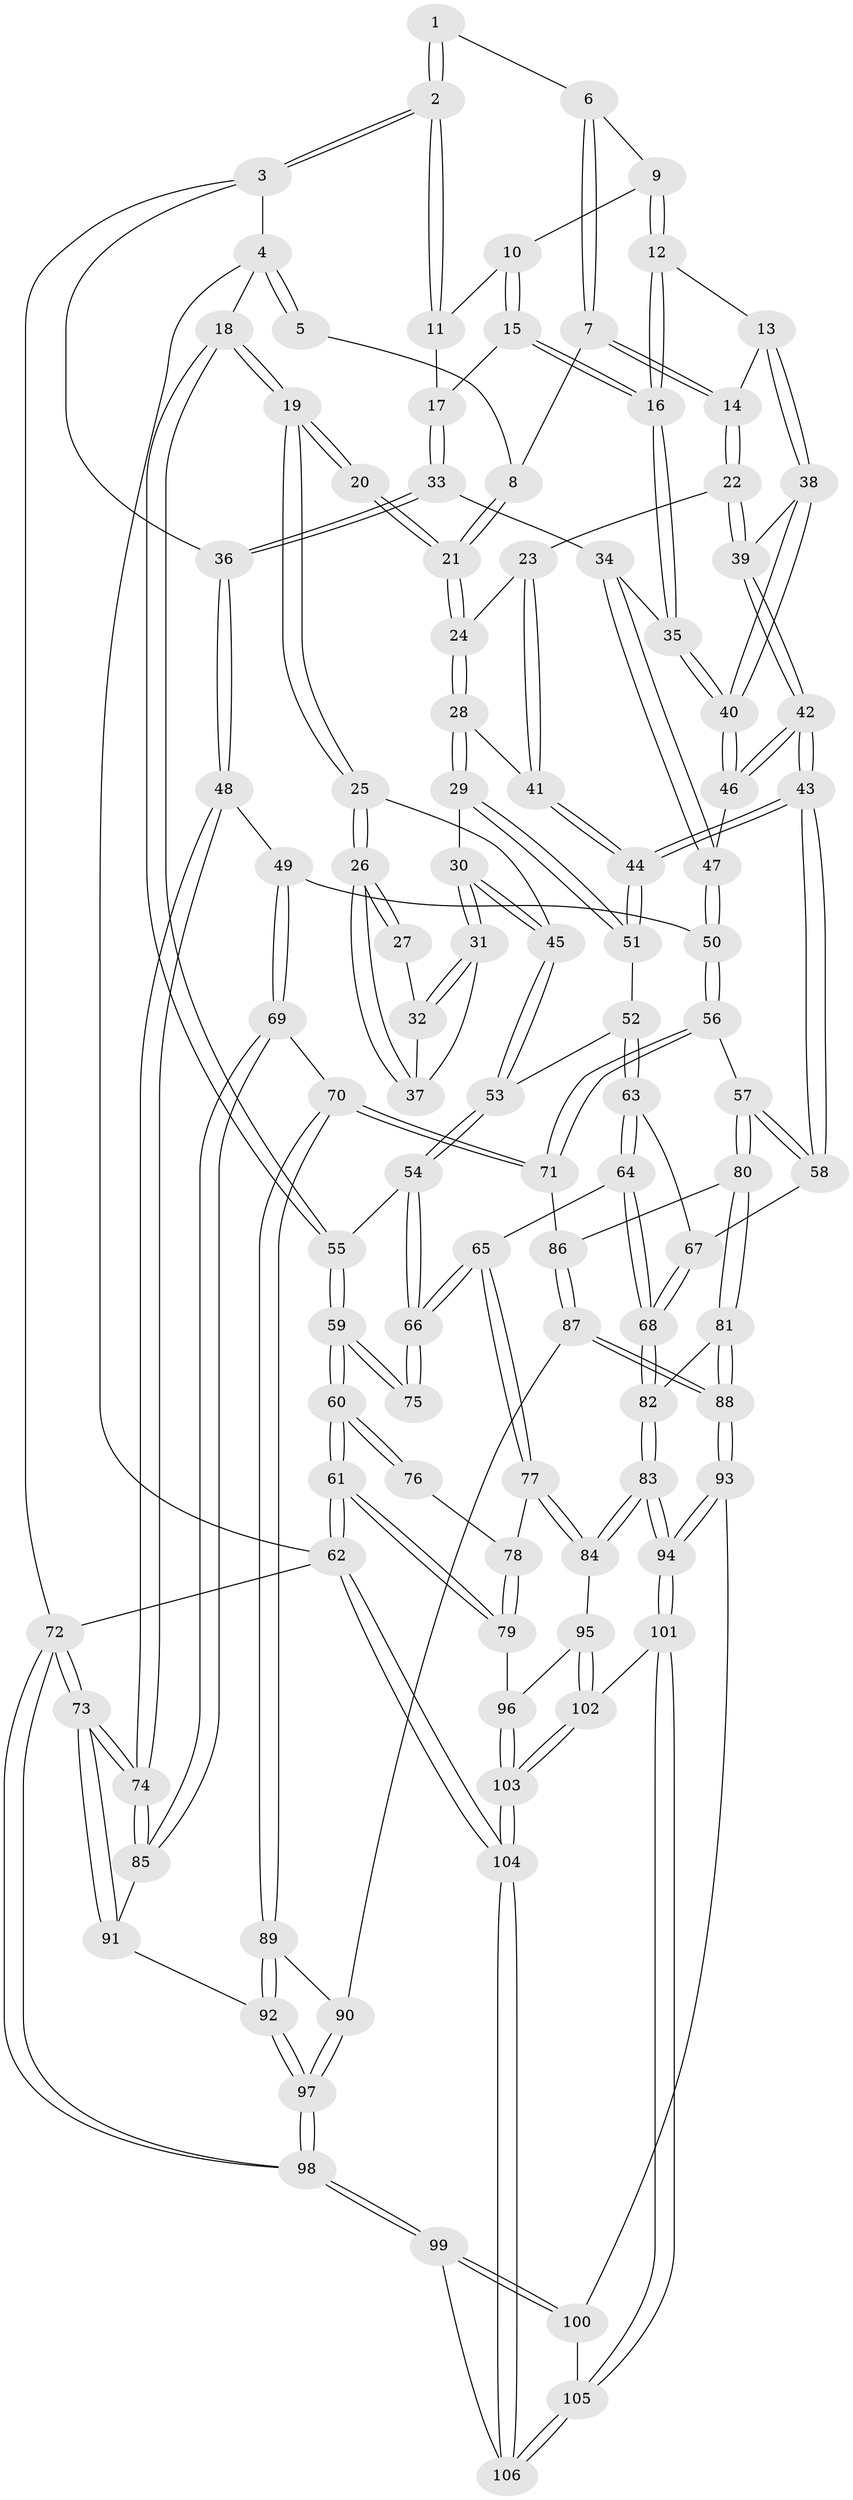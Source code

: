 // Generated by graph-tools (version 1.1) at 2025/27/03/09/25 03:27:02]
// undirected, 106 vertices, 262 edges
graph export_dot {
graph [start="1"]
  node [color=gray90,style=filled];
  1 [pos="+0.6072571341950096+0"];
  2 [pos="+1+0"];
  3 [pos="+1+0"];
  4 [pos="+0+0"];
  5 [pos="+0.4387352817234396+0"];
  6 [pos="+0.6734426266035166+0.03791581302005901"];
  7 [pos="+0.5586840541559518+0.1464473108184362"];
  8 [pos="+0.42814827231786706+0.08395547770773809"];
  9 [pos="+0.7259488496285841+0.07995109299484218"];
  10 [pos="+0.7569510137876697+0.07755292935232946"];
  11 [pos="+1+0"];
  12 [pos="+0.6766978547541411+0.2027005864693815"];
  13 [pos="+0.6554636635963345+0.2052480256821017"];
  14 [pos="+0.5710271805125593+0.16090795152981704"];
  15 [pos="+0.806913303810934+0.16835200292389227"];
  16 [pos="+0.7152046368920015+0.22036028543363018"];
  17 [pos="+0.8718871379285945+0.1799940293891164"];
  18 [pos="+0+0.023846639974252484"];
  19 [pos="+0+0.027745876889864594"];
  20 [pos="+0.36357255618400675+0.12259039958566395"];
  21 [pos="+0.41215339500603937+0.1028820419030364"];
  22 [pos="+0.5295475445365946+0.3001839879802877"];
  23 [pos="+0.47204856950455526+0.2986851206867647"];
  24 [pos="+0.4325517594710081+0.28018527032958346"];
  25 [pos="+0.08389591558179171+0.24345026596704752"];
  26 [pos="+0.09032487212902872+0.2438277408042091"];
  27 [pos="+0.31796995981666343+0.1863150583711115"];
  28 [pos="+0.34867271974672437+0.3617056070354056"];
  29 [pos="+0.3467804335548644+0.3632219708527434"];
  30 [pos="+0.32292238809301826+0.35322875961540035"];
  31 [pos="+0.300593429678167+0.3120540202254076"];
  32 [pos="+0.30884724802198826+0.21874213894749653"];
  33 [pos="+0.8970773451813011+0.2971591745341546"];
  34 [pos="+0.8643425859106904+0.3148986697569904"];
  35 [pos="+0.7500442027340052+0.27740895542353927"];
  36 [pos="+1+0.3743528952870944"];
  37 [pos="+0.19357339171910384+0.2679591256740099"];
  38 [pos="+0.6250696244657616+0.3016135878324918"];
  39 [pos="+0.566142211672736+0.33014985076789644"];
  40 [pos="+0.6934696636695467+0.36183778200668243"];
  41 [pos="+0.47854815888464197+0.374314716819084"];
  42 [pos="+0.562454075728548+0.4897625262440087"];
  43 [pos="+0.5465318911434498+0.5154498466663828"];
  44 [pos="+0.5364992932277959+0.5075585136836906"];
  45 [pos="+0.18980525869294157+0.4089590120996799"];
  46 [pos="+0.6977013942083857+0.4018204216031373"];
  47 [pos="+0.8006999910398933+0.44002322306118097"];
  48 [pos="+1+0.47138112924564785"];
  49 [pos="+0.9850237624500613+0.5396165818730971"];
  50 [pos="+0.815304836374812+0.48440525816211544"];
  51 [pos="+0.366207286049707+0.42105395550390956"];
  52 [pos="+0.3115614155201021+0.5017205910334024"];
  53 [pos="+0.18166832849926318+0.4584111397693719"];
  54 [pos="+0.12535397680337465+0.5272493533988436"];
  55 [pos="+0+0.4102164376169076"];
  56 [pos="+0.7307163252365388+0.5973490169329396"];
  57 [pos="+0.5607518326576016+0.5873241696920829"];
  58 [pos="+0.5505433114274719+0.5619724284644309"];
  59 [pos="+0+0.49099354120133953"];
  60 [pos="+0+0.7208353844965484"];
  61 [pos="+0+0.8433339456305806"];
  62 [pos="+0+1"];
  63 [pos="+0.31720902049713395+0.5416756451070959"];
  64 [pos="+0.21125456642210233+0.6124551852823515"];
  65 [pos="+0.1626753892041334+0.6200033588684835"];
  66 [pos="+0.1523169591040609+0.6088281391233614"];
  67 [pos="+0.34274861238453147+0.5626551635823535"];
  68 [pos="+0.3402313368395042+0.6713236215646331"];
  69 [pos="+0.8689509823468567+0.7128116396493944"];
  70 [pos="+0.8273753142944653+0.7158779130067102"];
  71 [pos="+0.8179272790225213+0.7084218969835168"];
  72 [pos="+1+1"];
  73 [pos="+1+1"];
  74 [pos="+1+0.8499479022531583"];
  75 [pos="+0.06959135054100038+0.6409180009529195"];
  76 [pos="+0.02079379795383588+0.6802839401308511"];
  77 [pos="+0.17506429457585138+0.7745539062453263"];
  78 [pos="+0.045153418961708144+0.7090167224179805"];
  79 [pos="+0.005249471284188875+0.841690317853483"];
  80 [pos="+0.5530087133218337+0.6129118998346651"];
  81 [pos="+0.44426399605969147+0.7251313609856528"];
  82 [pos="+0.39017847882589096+0.7574280951031769"];
  83 [pos="+0.3523792778601295+0.8182272311928859"];
  84 [pos="+0.17648899441427662+0.7803353938665774"];
  85 [pos="+0.9538817908202855+0.7832317144655292"];
  86 [pos="+0.6298957043886556+0.7529524304933356"];
  87 [pos="+0.6399350191288418+0.83538712271796"];
  88 [pos="+0.5993817520430877+0.8650256981042451"];
  89 [pos="+0.8226272336181747+0.725861426562905"];
  90 [pos="+0.6792501413200215+0.8454533091504445"];
  91 [pos="+0.8807724778954612+0.9186748070419168"];
  92 [pos="+0.8066897845014386+0.945543905639803"];
  93 [pos="+0.5986291888841302+0.8661895548351539"];
  94 [pos="+0.37506998678841674+0.903576824640643"];
  95 [pos="+0.12709289608473565+0.8286317281056703"];
  96 [pos="+0.0646919333198151+0.8465350833362734"];
  97 [pos="+0.7922205919626618+0.9599052954811702"];
  98 [pos="+0.72164532900921+1"];
  99 [pos="+0.6581532674876116+1"];
  100 [pos="+0.5981298811137734+0.8858635047536528"];
  101 [pos="+0.3749155538060446+0.9064627985542177"];
  102 [pos="+0.17853450922226255+0.9675989860379937"];
  103 [pos="+0.08570878564367795+1"];
  104 [pos="+0.06453223978638858+1"];
  105 [pos="+0.40867116404146187+1"];
  106 [pos="+0.4318482362597258+1"];
  1 -- 2;
  1 -- 2;
  1 -- 6;
  2 -- 3;
  2 -- 3;
  2 -- 11;
  2 -- 11;
  3 -- 4;
  3 -- 36;
  3 -- 72;
  4 -- 5;
  4 -- 5;
  4 -- 18;
  4 -- 62;
  5 -- 8;
  6 -- 7;
  6 -- 7;
  6 -- 9;
  7 -- 8;
  7 -- 14;
  7 -- 14;
  8 -- 21;
  8 -- 21;
  9 -- 10;
  9 -- 12;
  9 -- 12;
  10 -- 11;
  10 -- 15;
  10 -- 15;
  11 -- 17;
  12 -- 13;
  12 -- 16;
  12 -- 16;
  13 -- 14;
  13 -- 38;
  13 -- 38;
  14 -- 22;
  14 -- 22;
  15 -- 16;
  15 -- 16;
  15 -- 17;
  16 -- 35;
  16 -- 35;
  17 -- 33;
  17 -- 33;
  18 -- 19;
  18 -- 19;
  18 -- 55;
  18 -- 55;
  19 -- 20;
  19 -- 20;
  19 -- 25;
  19 -- 25;
  20 -- 21;
  20 -- 21;
  21 -- 24;
  21 -- 24;
  22 -- 23;
  22 -- 39;
  22 -- 39;
  23 -- 24;
  23 -- 41;
  23 -- 41;
  24 -- 28;
  24 -- 28;
  25 -- 26;
  25 -- 26;
  25 -- 45;
  26 -- 27;
  26 -- 27;
  26 -- 37;
  26 -- 37;
  27 -- 32;
  28 -- 29;
  28 -- 29;
  28 -- 41;
  29 -- 30;
  29 -- 51;
  29 -- 51;
  30 -- 31;
  30 -- 31;
  30 -- 45;
  30 -- 45;
  31 -- 32;
  31 -- 32;
  31 -- 37;
  32 -- 37;
  33 -- 34;
  33 -- 36;
  33 -- 36;
  34 -- 35;
  34 -- 47;
  34 -- 47;
  35 -- 40;
  35 -- 40;
  36 -- 48;
  36 -- 48;
  38 -- 39;
  38 -- 40;
  38 -- 40;
  39 -- 42;
  39 -- 42;
  40 -- 46;
  40 -- 46;
  41 -- 44;
  41 -- 44;
  42 -- 43;
  42 -- 43;
  42 -- 46;
  42 -- 46;
  43 -- 44;
  43 -- 44;
  43 -- 58;
  43 -- 58;
  44 -- 51;
  44 -- 51;
  45 -- 53;
  45 -- 53;
  46 -- 47;
  47 -- 50;
  47 -- 50;
  48 -- 49;
  48 -- 74;
  48 -- 74;
  49 -- 50;
  49 -- 69;
  49 -- 69;
  50 -- 56;
  50 -- 56;
  51 -- 52;
  52 -- 53;
  52 -- 63;
  52 -- 63;
  53 -- 54;
  53 -- 54;
  54 -- 55;
  54 -- 66;
  54 -- 66;
  55 -- 59;
  55 -- 59;
  56 -- 57;
  56 -- 71;
  56 -- 71;
  57 -- 58;
  57 -- 58;
  57 -- 80;
  57 -- 80;
  58 -- 67;
  59 -- 60;
  59 -- 60;
  59 -- 75;
  59 -- 75;
  60 -- 61;
  60 -- 61;
  60 -- 76;
  60 -- 76;
  61 -- 62;
  61 -- 62;
  61 -- 79;
  61 -- 79;
  62 -- 104;
  62 -- 104;
  62 -- 72;
  63 -- 64;
  63 -- 64;
  63 -- 67;
  64 -- 65;
  64 -- 68;
  64 -- 68;
  65 -- 66;
  65 -- 66;
  65 -- 77;
  65 -- 77;
  66 -- 75;
  66 -- 75;
  67 -- 68;
  67 -- 68;
  68 -- 82;
  68 -- 82;
  69 -- 70;
  69 -- 85;
  69 -- 85;
  70 -- 71;
  70 -- 71;
  70 -- 89;
  70 -- 89;
  71 -- 86;
  72 -- 73;
  72 -- 73;
  72 -- 98;
  72 -- 98;
  73 -- 74;
  73 -- 74;
  73 -- 91;
  73 -- 91;
  74 -- 85;
  74 -- 85;
  76 -- 78;
  77 -- 78;
  77 -- 84;
  77 -- 84;
  78 -- 79;
  78 -- 79;
  79 -- 96;
  80 -- 81;
  80 -- 81;
  80 -- 86;
  81 -- 82;
  81 -- 88;
  81 -- 88;
  82 -- 83;
  82 -- 83;
  83 -- 84;
  83 -- 84;
  83 -- 94;
  83 -- 94;
  84 -- 95;
  85 -- 91;
  86 -- 87;
  86 -- 87;
  87 -- 88;
  87 -- 88;
  87 -- 90;
  88 -- 93;
  88 -- 93;
  89 -- 90;
  89 -- 92;
  89 -- 92;
  90 -- 97;
  90 -- 97;
  91 -- 92;
  92 -- 97;
  92 -- 97;
  93 -- 94;
  93 -- 94;
  93 -- 100;
  94 -- 101;
  94 -- 101;
  95 -- 96;
  95 -- 102;
  95 -- 102;
  96 -- 103;
  96 -- 103;
  97 -- 98;
  97 -- 98;
  98 -- 99;
  98 -- 99;
  99 -- 100;
  99 -- 100;
  99 -- 106;
  100 -- 105;
  101 -- 102;
  101 -- 105;
  101 -- 105;
  102 -- 103;
  102 -- 103;
  103 -- 104;
  103 -- 104;
  104 -- 106;
  104 -- 106;
  105 -- 106;
  105 -- 106;
}
